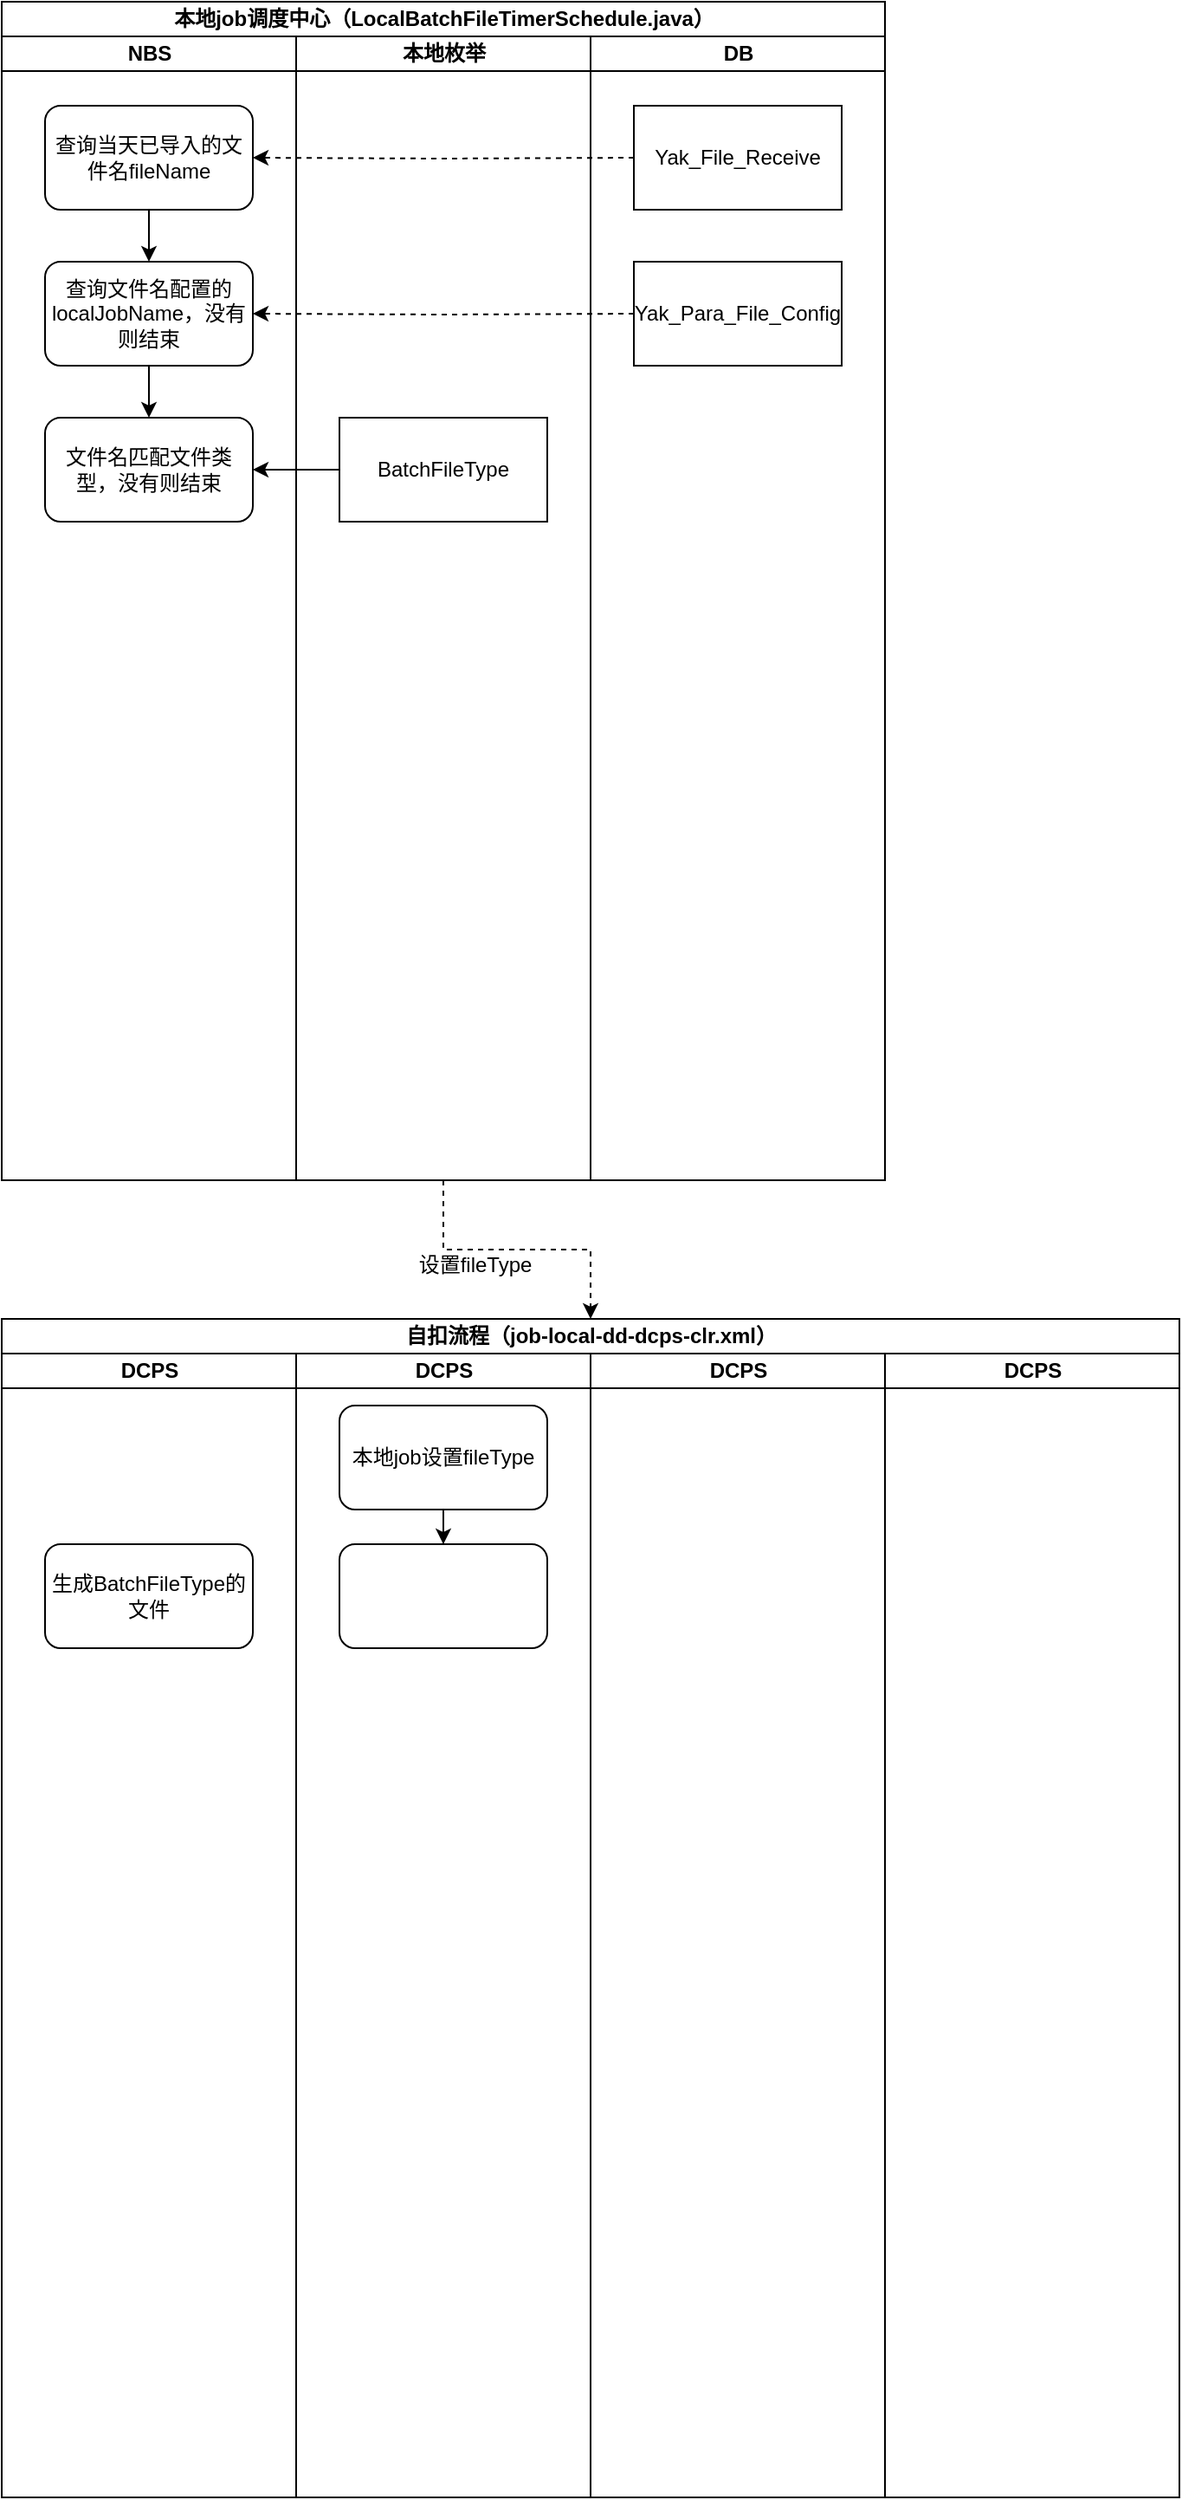 <mxfile version="10.6.3" type="github"><diagram id="jrxuhPMBVVOQ-OroK7yz" name="第 1 页"><mxGraphModel dx="1393" dy="1939" grid="1" gridSize="10" guides="1" tooltips="1" connect="1" arrows="1" fold="1" page="1" pageScale="1" pageWidth="827" pageHeight="1169" math="0" shadow="0"><root><mxCell id="0"/><mxCell id="1" parent="0"/><mxCell id="RnaNjTVNym2KPXSfSXyK-17" value="自扣流程（job-local-dd-dcps-clr.xml）" style="swimlane;html=1;childLayout=stackLayout;resizeParent=1;resizeParentMax=0;startSize=20;" vertex="1" parent="1"><mxGeometry x="20" y="40" width="680" height="680" as="geometry"><mxRectangle x="20" y="40" width="240" height="20" as="alternateBounds"/></mxGeometry></mxCell><mxCell id="RnaNjTVNym2KPXSfSXyK-18" value="DCPS" style="swimlane;html=1;startSize=20;" vertex="1" parent="RnaNjTVNym2KPXSfSXyK-17"><mxGeometry y="20" width="170" height="660" as="geometry"/></mxCell><mxCell id="RnaNjTVNym2KPXSfSXyK-25" value="生成BatchFileType的文件" style="rounded=1;whiteSpace=wrap;html=1;" vertex="1" parent="RnaNjTVNym2KPXSfSXyK-18"><mxGeometry x="25" y="110" width="120" height="60" as="geometry"/></mxCell><mxCell id="RnaNjTVNym2KPXSfSXyK-26" value="DCPS" style="swimlane;html=1;startSize=20;" vertex="1" parent="RnaNjTVNym2KPXSfSXyK-17"><mxGeometry x="170" y="20" width="170" height="660" as="geometry"/></mxCell><mxCell id="RnaNjTVNym2KPXSfSXyK-32" value="" style="rounded=1;whiteSpace=wrap;html=1;" vertex="1" parent="RnaNjTVNym2KPXSfSXyK-26"><mxGeometry x="25" y="110" width="120" height="60" as="geometry"/></mxCell><mxCell id="RnaNjTVNym2KPXSfSXyK-34" value="" style="edgeStyle=orthogonalEdgeStyle;rounded=0;orthogonalLoop=1;jettySize=auto;html=1;" edge="1" parent="RnaNjTVNym2KPXSfSXyK-26" source="RnaNjTVNym2KPXSfSXyK-33" target="RnaNjTVNym2KPXSfSXyK-32"><mxGeometry relative="1" as="geometry"/></mxCell><mxCell id="RnaNjTVNym2KPXSfSXyK-33" value="本地job设置fileType" style="rounded=1;whiteSpace=wrap;html=1;" vertex="1" parent="RnaNjTVNym2KPXSfSXyK-26"><mxGeometry x="25" y="30" width="120" height="60" as="geometry"/></mxCell><mxCell id="RnaNjTVNym2KPXSfSXyK-28" value="DCPS" style="swimlane;html=1;startSize=20;" vertex="1" parent="RnaNjTVNym2KPXSfSXyK-17"><mxGeometry x="340" y="20" width="170" height="660" as="geometry"/></mxCell><mxCell id="RnaNjTVNym2KPXSfSXyK-30" value="DCPS" style="swimlane;html=1;startSize=20;" vertex="1" parent="RnaNjTVNym2KPXSfSXyK-17"><mxGeometry x="510" y="20" width="170" height="660" as="geometry"/></mxCell><mxCell id="RnaNjTVNym2KPXSfSXyK-45" style="edgeStyle=orthogonalEdgeStyle;rounded=0;orthogonalLoop=1;jettySize=auto;html=1;entryX=0.5;entryY=0;entryDx=0;entryDy=0;dashed=1;" edge="1" parent="1" source="RnaNjTVNym2KPXSfSXyK-35" target="RnaNjTVNym2KPXSfSXyK-17"><mxGeometry relative="1" as="geometry"/></mxCell><mxCell id="RnaNjTVNym2KPXSfSXyK-46" value="设置fileType" style="text;html=1;resizable=0;points=[];align=center;verticalAlign=middle;labelBackgroundColor=#ffffff;" vertex="1" connectable="0" parent="RnaNjTVNym2KPXSfSXyK-45"><mxGeometry x="-0.275" y="2" relative="1" as="geometry"><mxPoint x="-2" y="11" as="offset"/></mxGeometry></mxCell><mxCell id="RnaNjTVNym2KPXSfSXyK-35" value="本地job调度中心（LocalBatchFileTimerSchedule.java）" style="swimlane;html=1;childLayout=stackLayout;resizeParent=1;resizeParentMax=0;startSize=20;" vertex="1" parent="1"><mxGeometry x="20" y="-720" width="510" height="680" as="geometry"><mxRectangle x="20" y="40" width="240" height="20" as="alternateBounds"/></mxGeometry></mxCell><mxCell id="RnaNjTVNym2KPXSfSXyK-36" value="NBS" style="swimlane;html=1;startSize=20;" vertex="1" parent="RnaNjTVNym2KPXSfSXyK-35"><mxGeometry y="20" width="170" height="660" as="geometry"/></mxCell><mxCell id="RnaNjTVNym2KPXSfSXyK-49" value="" style="edgeStyle=orthogonalEdgeStyle;rounded=0;orthogonalLoop=1;jettySize=auto;html=1;" edge="1" parent="RnaNjTVNym2KPXSfSXyK-36" source="RnaNjTVNym2KPXSfSXyK-47" target="RnaNjTVNym2KPXSfSXyK-48"><mxGeometry relative="1" as="geometry"/></mxCell><mxCell id="RnaNjTVNym2KPXSfSXyK-47" value="查询当天已导入的文件名fileName" style="rounded=1;whiteSpace=wrap;html=1;" vertex="1" parent="RnaNjTVNym2KPXSfSXyK-36"><mxGeometry x="25" y="40" width="120" height="60" as="geometry"/></mxCell><mxCell id="RnaNjTVNym2KPXSfSXyK-64" style="edgeStyle=orthogonalEdgeStyle;rounded=0;orthogonalLoop=1;jettySize=auto;html=1;" edge="1" parent="RnaNjTVNym2KPXSfSXyK-36" source="RnaNjTVNym2KPXSfSXyK-48" target="RnaNjTVNym2KPXSfSXyK-62"><mxGeometry relative="1" as="geometry"/></mxCell><mxCell id="RnaNjTVNym2KPXSfSXyK-48" value="查询文件名配置的localJobName，没有则结束" style="rounded=1;whiteSpace=wrap;html=1;" vertex="1" parent="RnaNjTVNym2KPXSfSXyK-36"><mxGeometry x="25" y="130" width="120" height="60" as="geometry"/></mxCell><mxCell id="RnaNjTVNym2KPXSfSXyK-62" value="文件名匹配文件类型，没有则结束" style="rounded=1;whiteSpace=wrap;html=1;" vertex="1" parent="RnaNjTVNym2KPXSfSXyK-36"><mxGeometry x="25" y="220" width="120" height="60" as="geometry"/></mxCell><mxCell id="RnaNjTVNym2KPXSfSXyK-38" value="本地枚举" style="swimlane;html=1;startSize=20;" vertex="1" parent="RnaNjTVNym2KPXSfSXyK-35"><mxGeometry x="170" y="20" width="170" height="660" as="geometry"/></mxCell><mxCell id="RnaNjTVNym2KPXSfSXyK-70" value="BatchFileType" style="rounded=0;whiteSpace=wrap;html=1;" vertex="1" parent="RnaNjTVNym2KPXSfSXyK-38"><mxGeometry x="25" y="220" width="120" height="60" as="geometry"/></mxCell><mxCell id="RnaNjTVNym2KPXSfSXyK-65" value="DB" style="swimlane;html=1;startSize=20;" vertex="1" parent="RnaNjTVNym2KPXSfSXyK-35"><mxGeometry x="340" y="20" width="170" height="660" as="geometry"/></mxCell><mxCell id="RnaNjTVNym2KPXSfSXyK-68" value="Yak_Para_File_Config" style="rounded=0;whiteSpace=wrap;html=1;" vertex="1" parent="RnaNjTVNym2KPXSfSXyK-65"><mxGeometry x="25" y="130" width="120" height="60" as="geometry"/></mxCell><mxCell id="RnaNjTVNym2KPXSfSXyK-69" value="Yak_File_Receive" style="rounded=0;whiteSpace=wrap;html=1;" vertex="1" parent="RnaNjTVNym2KPXSfSXyK-65"><mxGeometry x="25" y="40" width="120" height="60" as="geometry"/></mxCell><mxCell id="RnaNjTVNym2KPXSfSXyK-53" style="edgeStyle=orthogonalEdgeStyle;rounded=0;orthogonalLoop=1;jettySize=auto;html=1;entryX=1;entryY=0.5;entryDx=0;entryDy=0;dashed=1;exitX=0;exitY=0.5;exitDx=0;exitDy=0;" edge="1" parent="RnaNjTVNym2KPXSfSXyK-35" target="RnaNjTVNym2KPXSfSXyK-47"><mxGeometry relative="1" as="geometry"><mxPoint x="365" y="90" as="sourcePoint"/></mxGeometry></mxCell><mxCell id="RnaNjTVNym2KPXSfSXyK-56" style="edgeStyle=orthogonalEdgeStyle;rounded=0;orthogonalLoop=1;jettySize=auto;html=1;entryX=1;entryY=0.5;entryDx=0;entryDy=0;dashed=1;exitX=0;exitY=0.5;exitDx=0;exitDy=0;" edge="1" parent="RnaNjTVNym2KPXSfSXyK-35" target="RnaNjTVNym2KPXSfSXyK-48"><mxGeometry relative="1" as="geometry"><mxPoint x="365" y="180" as="sourcePoint"/></mxGeometry></mxCell><mxCell id="RnaNjTVNym2KPXSfSXyK-71" style="edgeStyle=orthogonalEdgeStyle;rounded=0;orthogonalLoop=1;jettySize=auto;html=1;entryX=1;entryY=0.5;entryDx=0;entryDy=0;" edge="1" parent="RnaNjTVNym2KPXSfSXyK-35" source="RnaNjTVNym2KPXSfSXyK-70" target="RnaNjTVNym2KPXSfSXyK-62"><mxGeometry relative="1" as="geometry"/></mxCell></root></mxGraphModel></diagram></mxfile>